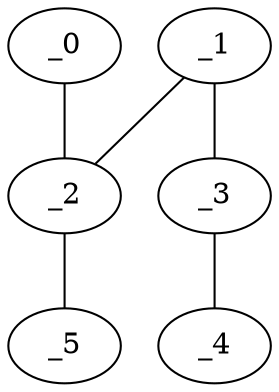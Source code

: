 graph KP1_0091 {
	_0	 [x="1.21666",
		y="2.72529"];
	_2	 [x="0.73",
		y="0.64"];
	_0 -- _2;
	_1	 [x="2.02901",
		y="3.44162"];
	_1 -- _2;
	_3	 [x="0.2023",
		y="1.96314"];
	_1 -- _3;
	_5	 [x="2.09106",
		y="2.53101"];
	_2 -- _5;
	_4	 [x="2.49266",
		y="0.945572"];
	_3 -- _4;
}
